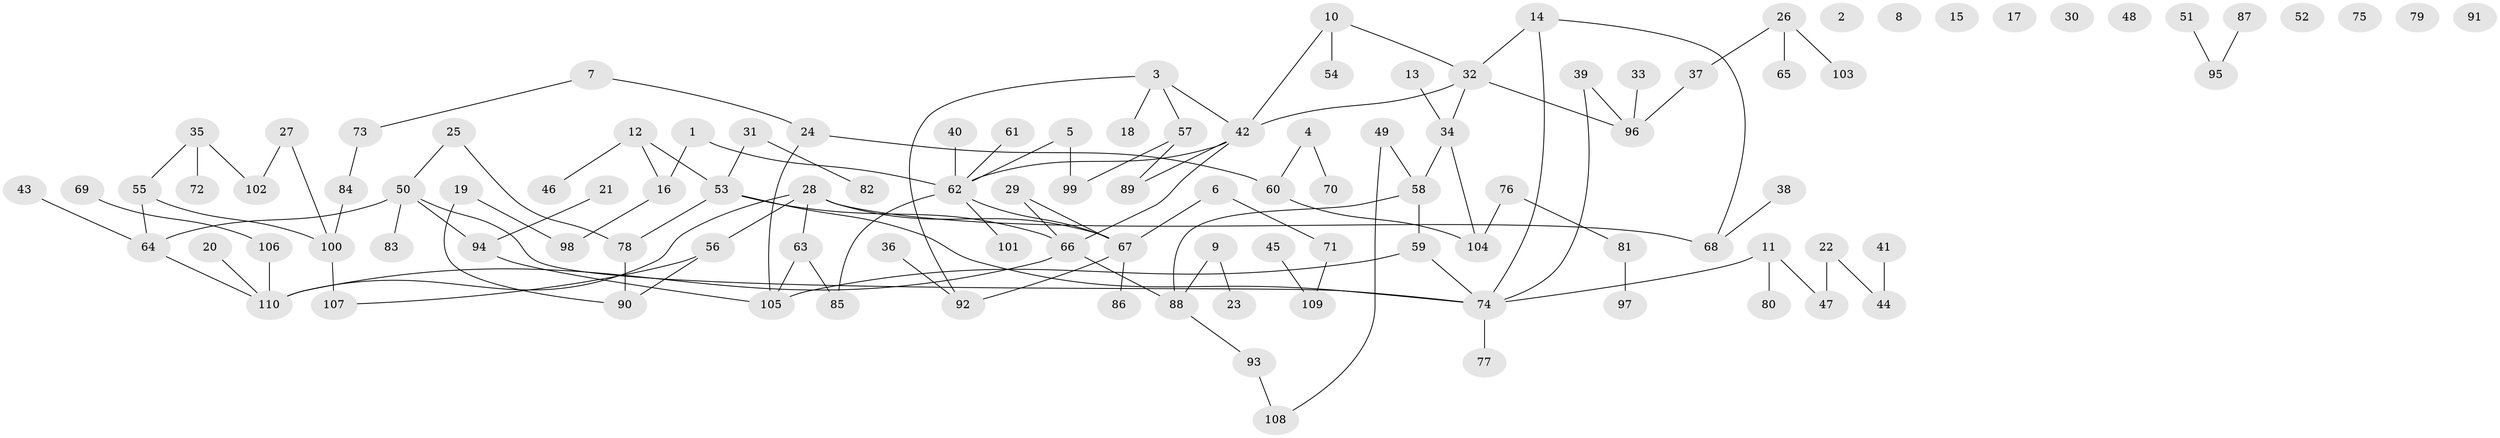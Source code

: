 // Generated by graph-tools (version 1.1) at 2025/00/03/09/25 03:00:47]
// undirected, 110 vertices, 122 edges
graph export_dot {
graph [start="1"]
  node [color=gray90,style=filled];
  1;
  2;
  3;
  4;
  5;
  6;
  7;
  8;
  9;
  10;
  11;
  12;
  13;
  14;
  15;
  16;
  17;
  18;
  19;
  20;
  21;
  22;
  23;
  24;
  25;
  26;
  27;
  28;
  29;
  30;
  31;
  32;
  33;
  34;
  35;
  36;
  37;
  38;
  39;
  40;
  41;
  42;
  43;
  44;
  45;
  46;
  47;
  48;
  49;
  50;
  51;
  52;
  53;
  54;
  55;
  56;
  57;
  58;
  59;
  60;
  61;
  62;
  63;
  64;
  65;
  66;
  67;
  68;
  69;
  70;
  71;
  72;
  73;
  74;
  75;
  76;
  77;
  78;
  79;
  80;
  81;
  82;
  83;
  84;
  85;
  86;
  87;
  88;
  89;
  90;
  91;
  92;
  93;
  94;
  95;
  96;
  97;
  98;
  99;
  100;
  101;
  102;
  103;
  104;
  105;
  106;
  107;
  108;
  109;
  110;
  1 -- 16;
  1 -- 62;
  3 -- 18;
  3 -- 42;
  3 -- 57;
  3 -- 92;
  4 -- 60;
  4 -- 70;
  5 -- 62;
  5 -- 99;
  6 -- 67;
  6 -- 71;
  7 -- 24;
  7 -- 73;
  9 -- 23;
  9 -- 88;
  10 -- 32;
  10 -- 42;
  10 -- 54;
  11 -- 47;
  11 -- 74;
  11 -- 80;
  12 -- 16;
  12 -- 46;
  12 -- 53;
  13 -- 34;
  14 -- 32;
  14 -- 68;
  14 -- 74;
  16 -- 98;
  19 -- 90;
  19 -- 98;
  20 -- 110;
  21 -- 94;
  22 -- 44;
  22 -- 47;
  24 -- 60;
  24 -- 105;
  25 -- 50;
  25 -- 78;
  26 -- 37;
  26 -- 65;
  26 -- 103;
  27 -- 100;
  27 -- 102;
  28 -- 56;
  28 -- 63;
  28 -- 67;
  28 -- 68;
  28 -- 110;
  29 -- 66;
  29 -- 67;
  31 -- 53;
  31 -- 82;
  32 -- 34;
  32 -- 42;
  32 -- 96;
  33 -- 96;
  34 -- 58;
  34 -- 104;
  35 -- 55;
  35 -- 72;
  35 -- 102;
  36 -- 92;
  37 -- 96;
  38 -- 68;
  39 -- 74;
  39 -- 96;
  40 -- 62;
  41 -- 44;
  42 -- 62;
  42 -- 66;
  42 -- 89;
  43 -- 64;
  45 -- 109;
  49 -- 58;
  49 -- 108;
  50 -- 64;
  50 -- 74;
  50 -- 83;
  50 -- 94;
  51 -- 95;
  53 -- 66;
  53 -- 74;
  53 -- 78;
  55 -- 64;
  55 -- 100;
  56 -- 90;
  56 -- 107;
  57 -- 89;
  57 -- 99;
  58 -- 59;
  58 -- 88;
  59 -- 74;
  59 -- 105;
  60 -- 104;
  61 -- 62;
  62 -- 67;
  62 -- 85;
  62 -- 101;
  63 -- 85;
  63 -- 105;
  64 -- 110;
  66 -- 88;
  66 -- 110;
  67 -- 86;
  67 -- 92;
  69 -- 106;
  71 -- 109;
  73 -- 84;
  74 -- 77;
  76 -- 81;
  76 -- 104;
  78 -- 90;
  81 -- 97;
  84 -- 100;
  87 -- 95;
  88 -- 93;
  93 -- 108;
  94 -- 105;
  100 -- 107;
  106 -- 110;
}
